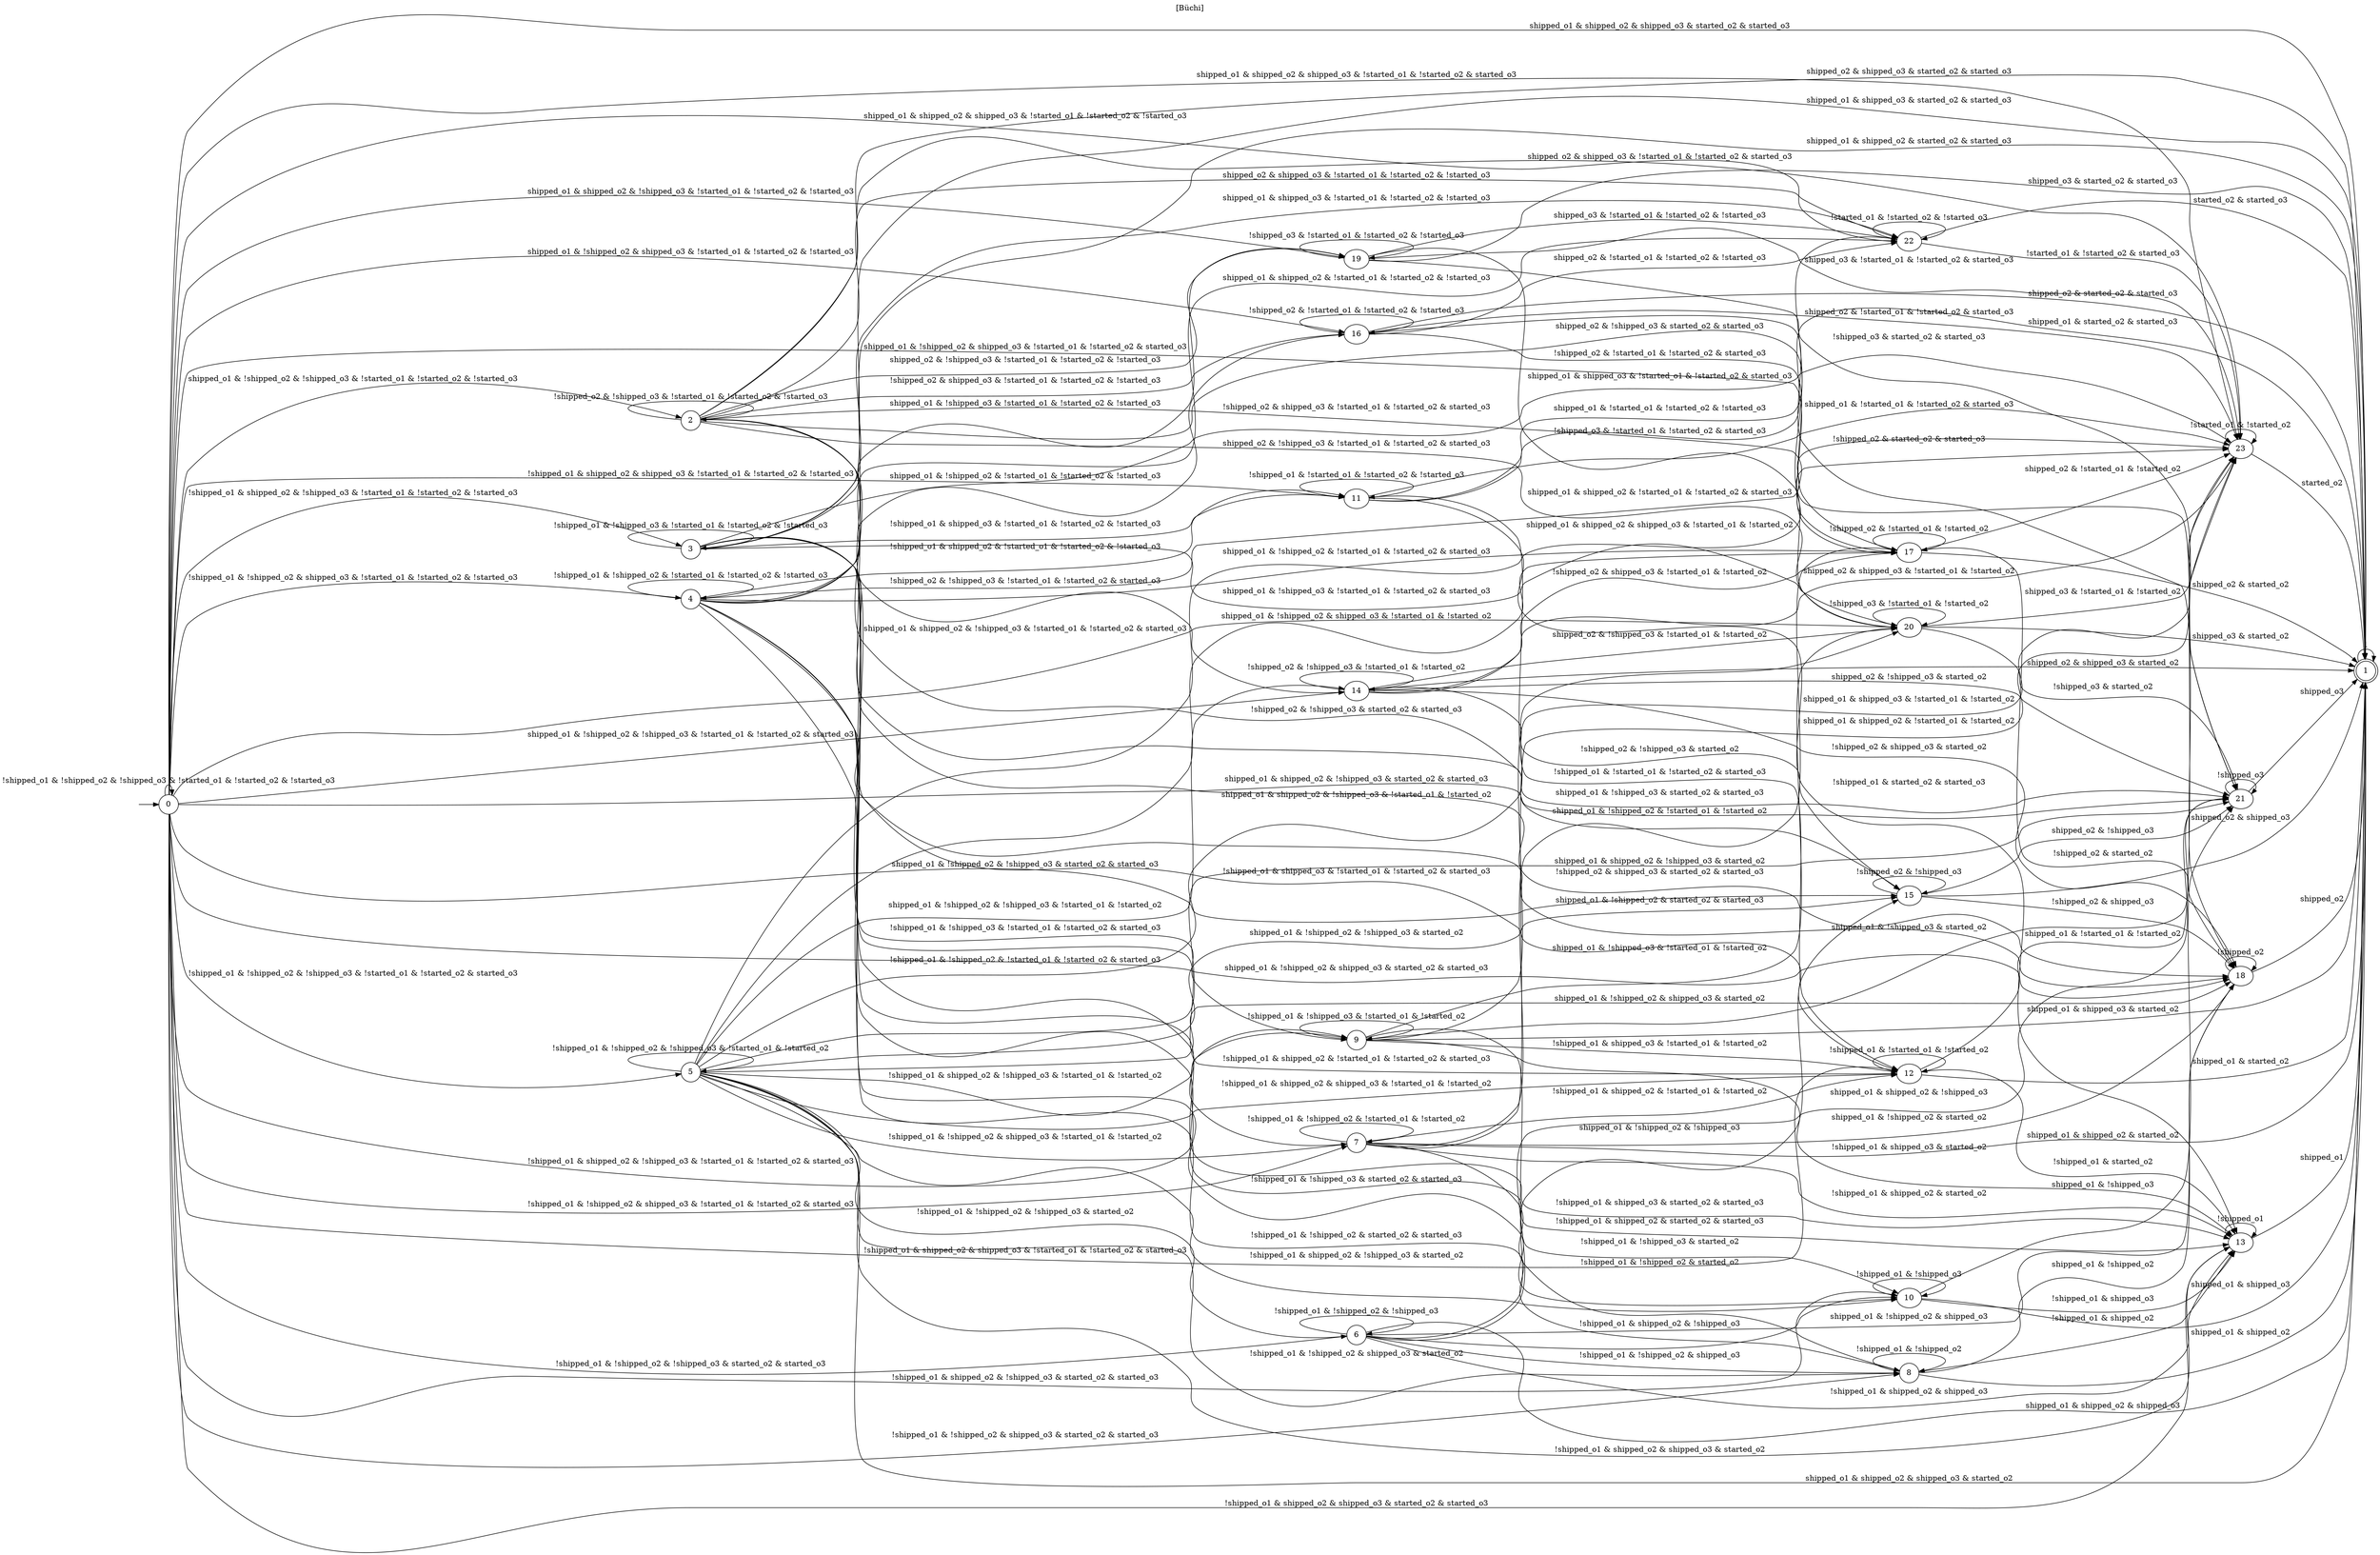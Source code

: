 digraph "" {
  rankdir=LR
  label="[Büchi]"
  labelloc="t"
  node [shape="ellipse",width="0.5",height="0.5"]
  I [label="", style=invis, width=0]
  I -> 0
  0 [label="0"]
  0 -> 0 [label="!shipped_o1 & !shipped_o2 & !shipped_o3 & !started_o1 & !started_o2 & !started_o3"]
  0 -> 1 [label="shipped_o1 & shipped_o2 & shipped_o3 & started_o2 & started_o3"]
  0 -> 2 [label="shipped_o1 & !shipped_o2 & !shipped_o3 & !started_o1 & !started_o2 & !started_o3"]
  0 -> 3 [label="!shipped_o1 & shipped_o2 & !shipped_o3 & !started_o1 & !started_o2 & !started_o3"]
  0 -> 4 [label="!shipped_o1 & !shipped_o2 & shipped_o3 & !started_o1 & !started_o2 & !started_o3"]
  0 -> 5 [label="!shipped_o1 & !shipped_o2 & !shipped_o3 & !started_o1 & !started_o2 & started_o3"]
  0 -> 6 [label="!shipped_o1 & !shipped_o2 & !shipped_o3 & started_o2 & started_o3"]
  0 -> 7 [label="!shipped_o1 & !shipped_o2 & shipped_o3 & !started_o1 & !started_o2 & started_o3"]
  0 -> 8 [label="!shipped_o1 & !shipped_o2 & shipped_o3 & started_o2 & started_o3"]
  0 -> 9 [label="!shipped_o1 & shipped_o2 & !shipped_o3 & !started_o1 & !started_o2 & started_o3"]
  0 -> 10 [label="!shipped_o1 & shipped_o2 & !shipped_o3 & started_o2 & started_o3"]
  0 -> 11 [label="!shipped_o1 & shipped_o2 & shipped_o3 & !started_o1 & !started_o2 & !started_o3"]
  0 -> 12 [label="!shipped_o1 & shipped_o2 & shipped_o3 & !started_o1 & !started_o2 & started_o3"]
  0 -> 13 [label="!shipped_o1 & shipped_o2 & shipped_o3 & started_o2 & started_o3"]
  0 -> 14 [label="shipped_o1 & !shipped_o2 & !shipped_o3 & !started_o1 & !started_o2 & started_o3"]
  0 -> 15 [label="shipped_o1 & !shipped_o2 & !shipped_o3 & started_o2 & started_o3"]
  0 -> 16 [label="shipped_o1 & !shipped_o2 & shipped_o3 & !started_o1 & !started_o2 & !started_o3"]
  0 -> 17 [label="shipped_o1 & !shipped_o2 & shipped_o3 & !started_o1 & !started_o2 & started_o3"]
  0 -> 18 [label="shipped_o1 & !shipped_o2 & shipped_o3 & started_o2 & started_o3"]
  0 -> 19 [label="shipped_o1 & shipped_o2 & !shipped_o3 & !started_o1 & !started_o2 & !started_o3"]
  0 -> 20 [label="shipped_o1 & shipped_o2 & !shipped_o3 & !started_o1 & !started_o2 & started_o3"]
  0 -> 21 [label="shipped_o1 & shipped_o2 & !shipped_o3 & started_o2 & started_o3"]
  0 -> 22 [label="shipped_o1 & shipped_o2 & shipped_o3 & !started_o1 & !started_o2 & !started_o3"]
  0 -> 23 [label="shipped_o1 & shipped_o2 & shipped_o3 & !started_o1 & !started_o2 & started_o3"]
  1 [label="1", peripheries=2]
  1 -> 1 [label="1"]
  2 [label="2"]
  2 -> 1 [label="shipped_o2 & shipped_o3 & started_o2 & started_o3"]
  2 -> 2 [label="!shipped_o2 & !shipped_o3 & !started_o1 & !started_o2 & !started_o3"]
  2 -> 14 [label="!shipped_o2 & !shipped_o3 & !started_o1 & !started_o2 & started_o3"]
  2 -> 15 [label="!shipped_o2 & !shipped_o3 & started_o2 & started_o3"]
  2 -> 16 [label="!shipped_o2 & shipped_o3 & !started_o1 & !started_o2 & !started_o3"]
  2 -> 17 [label="!shipped_o2 & shipped_o3 & !started_o1 & !started_o2 & started_o3"]
  2 -> 18 [label="!shipped_o2 & shipped_o3 & started_o2 & started_o3"]
  2 -> 19 [label="shipped_o2 & !shipped_o3 & !started_o1 & !started_o2 & !started_o3"]
  2 -> 20 [label="shipped_o2 & !shipped_o3 & !started_o1 & !started_o2 & started_o3"]
  2 -> 21 [label="shipped_o2 & !shipped_o3 & started_o2 & started_o3"]
  2 -> 22 [label="shipped_o2 & shipped_o3 & !started_o1 & !started_o2 & !started_o3"]
  2 -> 23 [label="shipped_o2 & shipped_o3 & !started_o1 & !started_o2 & started_o3"]
  3 [label="3"]
  3 -> 1 [label="shipped_o1 & shipped_o3 & started_o2 & started_o3"]
  3 -> 3 [label="!shipped_o1 & !shipped_o3 & !started_o1 & !started_o2 & !started_o3"]
  3 -> 9 [label="!shipped_o1 & !shipped_o3 & !started_o1 & !started_o2 & started_o3"]
  3 -> 10 [label="!shipped_o1 & !shipped_o3 & started_o2 & started_o3"]
  3 -> 11 [label="!shipped_o1 & shipped_o3 & !started_o1 & !started_o2 & !started_o3"]
  3 -> 12 [label="!shipped_o1 & shipped_o3 & !started_o1 & !started_o2 & started_o3"]
  3 -> 13 [label="!shipped_o1 & shipped_o3 & started_o2 & started_o3"]
  3 -> 19 [label="shipped_o1 & !shipped_o3 & !started_o1 & !started_o2 & !started_o3"]
  3 -> 20 [label="shipped_o1 & !shipped_o3 & !started_o1 & !started_o2 & started_o3"]
  3 -> 21 [label="shipped_o1 & !shipped_o3 & started_o2 & started_o3"]
  3 -> 22 [label="shipped_o1 & shipped_o3 & !started_o1 & !started_o2 & !started_o3"]
  3 -> 23 [label="shipped_o1 & shipped_o3 & !started_o1 & !started_o2 & started_o3"]
  4 [label="4"]
  4 -> 1 [label="shipped_o1 & shipped_o2 & started_o2 & started_o3"]
  4 -> 4 [label="!shipped_o1 & !shipped_o2 & !started_o1 & !started_o2 & !started_o3"]
  4 -> 7 [label="!shipped_o1 & !shipped_o2 & !started_o1 & !started_o2 & started_o3"]
  4 -> 8 [label="!shipped_o1 & !shipped_o2 & started_o2 & started_o3"]
  4 -> 11 [label="!shipped_o1 & shipped_o2 & !started_o1 & !started_o2 & !started_o3"]
  4 -> 12 [label="!shipped_o1 & shipped_o2 & !started_o1 & !started_o2 & started_o3"]
  4 -> 13 [label="!shipped_o1 & shipped_o2 & started_o2 & started_o3"]
  4 -> 16 [label="shipped_o1 & !shipped_o2 & !started_o1 & !started_o2 & !started_o3"]
  4 -> 17 [label="shipped_o1 & !shipped_o2 & !started_o1 & !started_o2 & started_o3"]
  4 -> 18 [label="shipped_o1 & !shipped_o2 & started_o2 & started_o3"]
  4 -> 22 [label="shipped_o1 & shipped_o2 & !started_o1 & !started_o2 & !started_o3"]
  4 -> 23 [label="shipped_o1 & shipped_o2 & !started_o1 & !started_o2 & started_o3"]
  5 [label="5"]
  5 -> 1 [label="shipped_o1 & shipped_o2 & shipped_o3 & started_o2"]
  5 -> 5 [label="!shipped_o1 & !shipped_o2 & !shipped_o3 & !started_o1 & !started_o2"]
  5 -> 6 [label="!shipped_o1 & !shipped_o2 & !shipped_o3 & started_o2"]
  5 -> 7 [label="!shipped_o1 & !shipped_o2 & shipped_o3 & !started_o1 & !started_o2"]
  5 -> 8 [label="!shipped_o1 & !shipped_o2 & shipped_o3 & started_o2"]
  5 -> 9 [label="!shipped_o1 & shipped_o2 & !shipped_o3 & !started_o1 & !started_o2"]
  5 -> 10 [label="!shipped_o1 & shipped_o2 & !shipped_o3 & started_o2"]
  5 -> 12 [label="!shipped_o1 & shipped_o2 & shipped_o3 & !started_o1 & !started_o2"]
  5 -> 13 [label="!shipped_o1 & shipped_o2 & shipped_o3 & started_o2"]
  5 -> 14 [label="shipped_o1 & !shipped_o2 & !shipped_o3 & !started_o1 & !started_o2"]
  5 -> 15 [label="shipped_o1 & !shipped_o2 & !shipped_o3 & started_o2"]
  5 -> 17 [label="shipped_o1 & !shipped_o2 & shipped_o3 & !started_o1 & !started_o2"]
  5 -> 18 [label="shipped_o1 & !shipped_o2 & shipped_o3 & started_o2"]
  5 -> 20 [label="shipped_o1 & shipped_o2 & !shipped_o3 & !started_o1 & !started_o2"]
  5 -> 21 [label="shipped_o1 & shipped_o2 & !shipped_o3 & started_o2"]
  5 -> 23 [label="shipped_o1 & shipped_o2 & shipped_o3 & !started_o1 & !started_o2"]
  6 [label="6"]
  6 -> 1 [label="shipped_o1 & shipped_o2 & shipped_o3"]
  6 -> 6 [label="!shipped_o1 & !shipped_o2 & !shipped_o3"]
  6 -> 8 [label="!shipped_o1 & !shipped_o2 & shipped_o3"]
  6 -> 10 [label="!shipped_o1 & shipped_o2 & !shipped_o3"]
  6 -> 13 [label="!shipped_o1 & shipped_o2 & shipped_o3"]
  6 -> 15 [label="shipped_o1 & !shipped_o2 & !shipped_o3"]
  6 -> 18 [label="shipped_o1 & !shipped_o2 & shipped_o3"]
  6 -> 21 [label="shipped_o1 & shipped_o2 & !shipped_o3"]
  7 [label="7"]
  7 -> 1 [label="shipped_o1 & shipped_o2 & started_o2"]
  7 -> 7 [label="!shipped_o1 & !shipped_o2 & !started_o1 & !started_o2"]
  7 -> 8 [label="!shipped_o1 & !shipped_o2 & started_o2"]
  7 -> 12 [label="!shipped_o1 & shipped_o2 & !started_o1 & !started_o2"]
  7 -> 13 [label="!shipped_o1 & shipped_o2 & started_o2"]
  7 -> 17 [label="shipped_o1 & !shipped_o2 & !started_o1 & !started_o2"]
  7 -> 18 [label="shipped_o1 & !shipped_o2 & started_o2"]
  7 -> 23 [label="shipped_o1 & shipped_o2 & !started_o1 & !started_o2"]
  8 [label="8"]
  8 -> 1 [label="shipped_o1 & shipped_o2"]
  8 -> 8 [label="!shipped_o1 & !shipped_o2"]
  8 -> 13 [label="!shipped_o1 & shipped_o2"]
  8 -> 18 [label="shipped_o1 & !shipped_o2"]
  9 [label="9"]
  9 -> 1 [label="shipped_o1 & shipped_o3 & started_o2"]
  9 -> 9 [label="!shipped_o1 & !shipped_o3 & !started_o1 & !started_o2"]
  9 -> 10 [label="!shipped_o1 & !shipped_o3 & started_o2"]
  9 -> 12 [label="!shipped_o1 & shipped_o3 & !started_o1 & !started_o2"]
  9 -> 13 [label="!shipped_o1 & shipped_o3 & started_o2"]
  9 -> 20 [label="shipped_o1 & !shipped_o3 & !started_o1 & !started_o2"]
  9 -> 21 [label="shipped_o1 & !shipped_o3 & started_o2"]
  9 -> 23 [label="shipped_o1 & shipped_o3 & !started_o1 & !started_o2"]
  10 [label="10"]
  10 -> 1 [label="shipped_o1 & shipped_o3"]
  10 -> 10 [label="!shipped_o1 & !shipped_o3"]
  10 -> 13 [label="!shipped_o1 & shipped_o3"]
  10 -> 21 [label="shipped_o1 & !shipped_o3"]
  11 [label="11"]
  11 -> 1 [label="shipped_o1 & started_o2 & started_o3"]
  11 -> 11 [label="!shipped_o1 & !started_o1 & !started_o2 & !started_o3"]
  11 -> 12 [label="!shipped_o1 & !started_o1 & !started_o2 & started_o3"]
  11 -> 13 [label="!shipped_o1 & started_o2 & started_o3"]
  11 -> 22 [label="shipped_o1 & !started_o1 & !started_o2 & !started_o3"]
  11 -> 23 [label="shipped_o1 & !started_o1 & !started_o2 & started_o3"]
  12 [label="12"]
  12 -> 1 [label="shipped_o1 & started_o2"]
  12 -> 12 [label="!shipped_o1 & !started_o1 & !started_o2"]
  12 -> 13 [label="!shipped_o1 & started_o2"]
  12 -> 23 [label="shipped_o1 & !started_o1 & !started_o2"]
  13 [label="13"]
  13 -> 1 [label="shipped_o1"]
  13 -> 13 [label="!shipped_o1"]
  14 [label="14"]
  14 -> 1 [label="shipped_o2 & shipped_o3 & started_o2"]
  14 -> 14 [label="!shipped_o2 & !shipped_o3 & !started_o1 & !started_o2"]
  14 -> 15 [label="!shipped_o2 & !shipped_o3 & started_o2"]
  14 -> 17 [label="!shipped_o2 & shipped_o3 & !started_o1 & !started_o2"]
  14 -> 18 [label="!shipped_o2 & shipped_o3 & started_o2"]
  14 -> 20 [label="shipped_o2 & !shipped_o3 & !started_o1 & !started_o2"]
  14 -> 21 [label="shipped_o2 & !shipped_o3 & started_o2"]
  14 -> 23 [label="shipped_o2 & shipped_o3 & !started_o1 & !started_o2"]
  15 [label="15"]
  15 -> 1 [label="shipped_o2 & shipped_o3"]
  15 -> 15 [label="!shipped_o2 & !shipped_o3"]
  15 -> 18 [label="!shipped_o2 & shipped_o3"]
  15 -> 21 [label="shipped_o2 & !shipped_o3"]
  16 [label="16"]
  16 -> 1 [label="shipped_o2 & started_o2 & started_o3"]
  16 -> 16 [label="!shipped_o2 & !started_o1 & !started_o2 & !started_o3"]
  16 -> 17 [label="!shipped_o2 & !started_o1 & !started_o2 & started_o3"]
  16 -> 18 [label="!shipped_o2 & started_o2 & started_o3"]
  16 -> 22 [label="shipped_o2 & !started_o1 & !started_o2 & !started_o3"]
  16 -> 23 [label="shipped_o2 & !started_o1 & !started_o2 & started_o3"]
  17 [label="17"]
  17 -> 1 [label="shipped_o2 & started_o2"]
  17 -> 17 [label="!shipped_o2 & !started_o1 & !started_o2"]
  17 -> 18 [label="!shipped_o2 & started_o2"]
  17 -> 23 [label="shipped_o2 & !started_o1 & !started_o2"]
  18 [label="18"]
  18 -> 1 [label="shipped_o2"]
  18 -> 18 [label="!shipped_o2"]
  19 [label="19"]
  19 -> 1 [label="shipped_o3 & started_o2 & started_o3"]
  19 -> 19 [label="!shipped_o3 & !started_o1 & !started_o2 & !started_o3"]
  19 -> 20 [label="!shipped_o3 & !started_o1 & !started_o2 & started_o3"]
  19 -> 21 [label="!shipped_o3 & started_o2 & started_o3"]
  19 -> 22 [label="shipped_o3 & !started_o1 & !started_o2 & !started_o3"]
  19 -> 23 [label="shipped_o3 & !started_o1 & !started_o2 & started_o3"]
  20 [label="20"]
  20 -> 1 [label="shipped_o3 & started_o2"]
  20 -> 20 [label="!shipped_o3 & !started_o1 & !started_o2"]
  20 -> 21 [label="!shipped_o3 & started_o2"]
  20 -> 23 [label="shipped_o3 & !started_o1 & !started_o2"]
  21 [label="21"]
  21 -> 1 [label="shipped_o3"]
  21 -> 21 [label="!shipped_o3"]
  22 [label="22"]
  22 -> 1 [label="started_o2 & started_o3"]
  22 -> 22 [label="!started_o1 & !started_o2 & !started_o3"]
  22 -> 23 [label="!started_o1 & !started_o2 & started_o3"]
  23 [label="23"]
  23 -> 1 [label="started_o2"]
  23 -> 23 [label="!started_o1 & !started_o2"]
}
